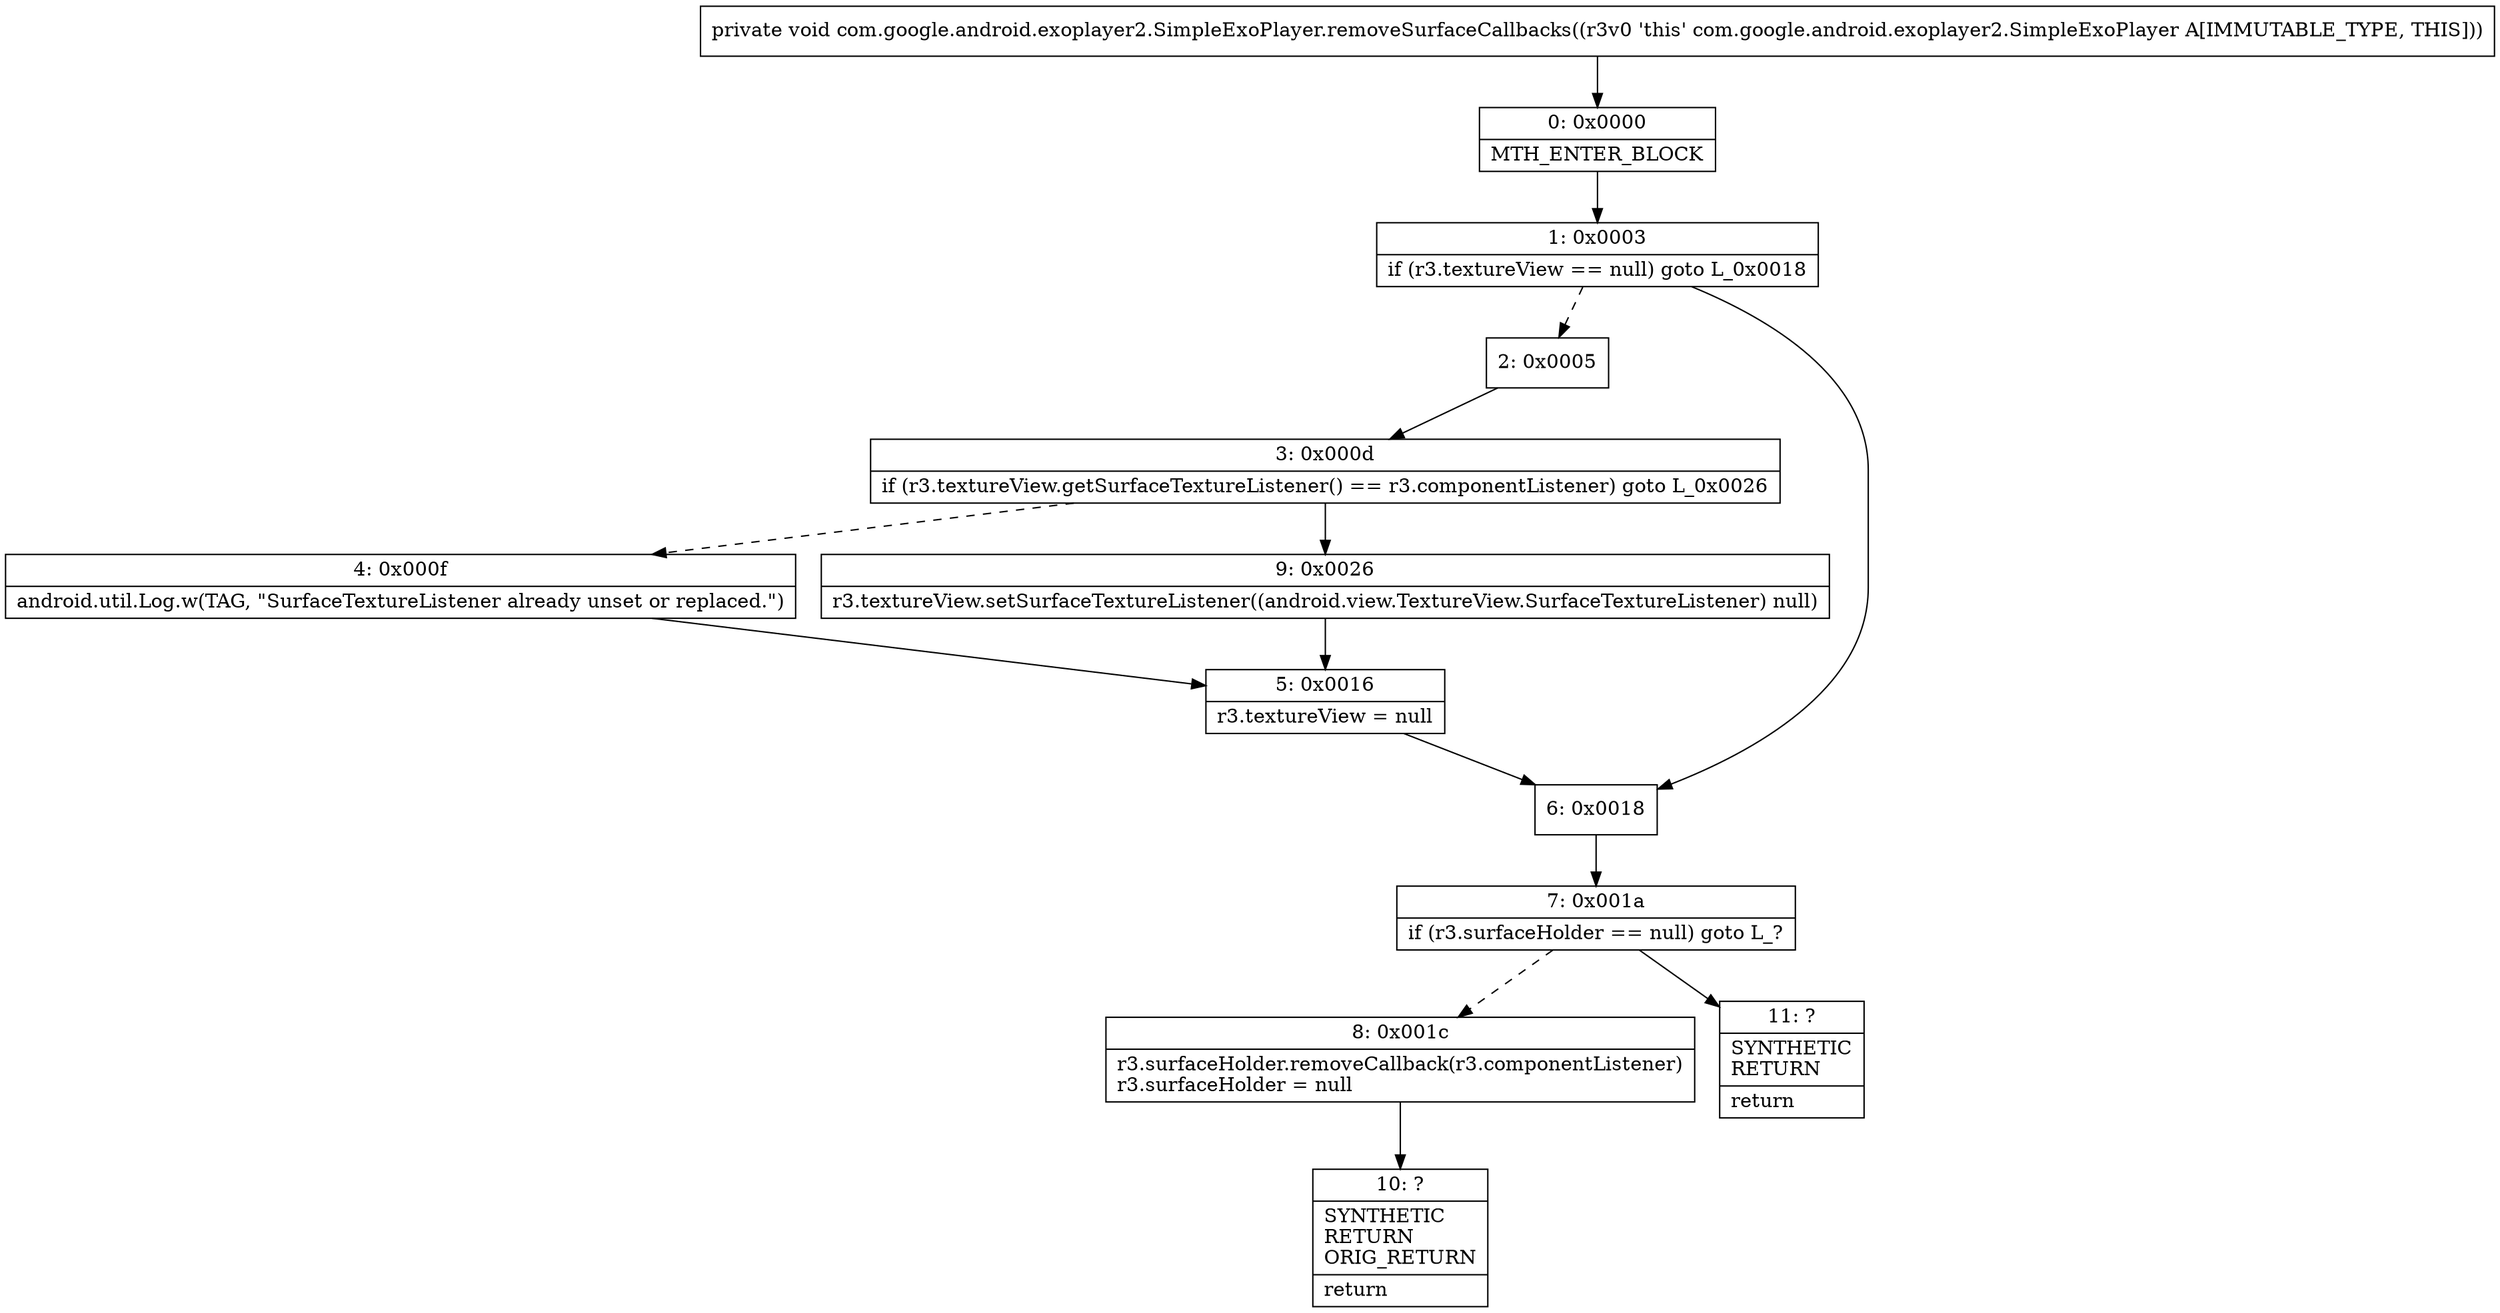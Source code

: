 digraph "CFG forcom.google.android.exoplayer2.SimpleExoPlayer.removeSurfaceCallbacks()V" {
Node_0 [shape=record,label="{0\:\ 0x0000|MTH_ENTER_BLOCK\l}"];
Node_1 [shape=record,label="{1\:\ 0x0003|if (r3.textureView == null) goto L_0x0018\l}"];
Node_2 [shape=record,label="{2\:\ 0x0005}"];
Node_3 [shape=record,label="{3\:\ 0x000d|if (r3.textureView.getSurfaceTextureListener() == r3.componentListener) goto L_0x0026\l}"];
Node_4 [shape=record,label="{4\:\ 0x000f|android.util.Log.w(TAG, \"SurfaceTextureListener already unset or replaced.\")\l}"];
Node_5 [shape=record,label="{5\:\ 0x0016|r3.textureView = null\l}"];
Node_6 [shape=record,label="{6\:\ 0x0018}"];
Node_7 [shape=record,label="{7\:\ 0x001a|if (r3.surfaceHolder == null) goto L_?\l}"];
Node_8 [shape=record,label="{8\:\ 0x001c|r3.surfaceHolder.removeCallback(r3.componentListener)\lr3.surfaceHolder = null\l}"];
Node_9 [shape=record,label="{9\:\ 0x0026|r3.textureView.setSurfaceTextureListener((android.view.TextureView.SurfaceTextureListener) null)\l}"];
Node_10 [shape=record,label="{10\:\ ?|SYNTHETIC\lRETURN\lORIG_RETURN\l|return\l}"];
Node_11 [shape=record,label="{11\:\ ?|SYNTHETIC\lRETURN\l|return\l}"];
MethodNode[shape=record,label="{private void com.google.android.exoplayer2.SimpleExoPlayer.removeSurfaceCallbacks((r3v0 'this' com.google.android.exoplayer2.SimpleExoPlayer A[IMMUTABLE_TYPE, THIS])) }"];
MethodNode -> Node_0;
Node_0 -> Node_1;
Node_1 -> Node_2[style=dashed];
Node_1 -> Node_6;
Node_2 -> Node_3;
Node_3 -> Node_4[style=dashed];
Node_3 -> Node_9;
Node_4 -> Node_5;
Node_5 -> Node_6;
Node_6 -> Node_7;
Node_7 -> Node_8[style=dashed];
Node_7 -> Node_11;
Node_8 -> Node_10;
Node_9 -> Node_5;
}

